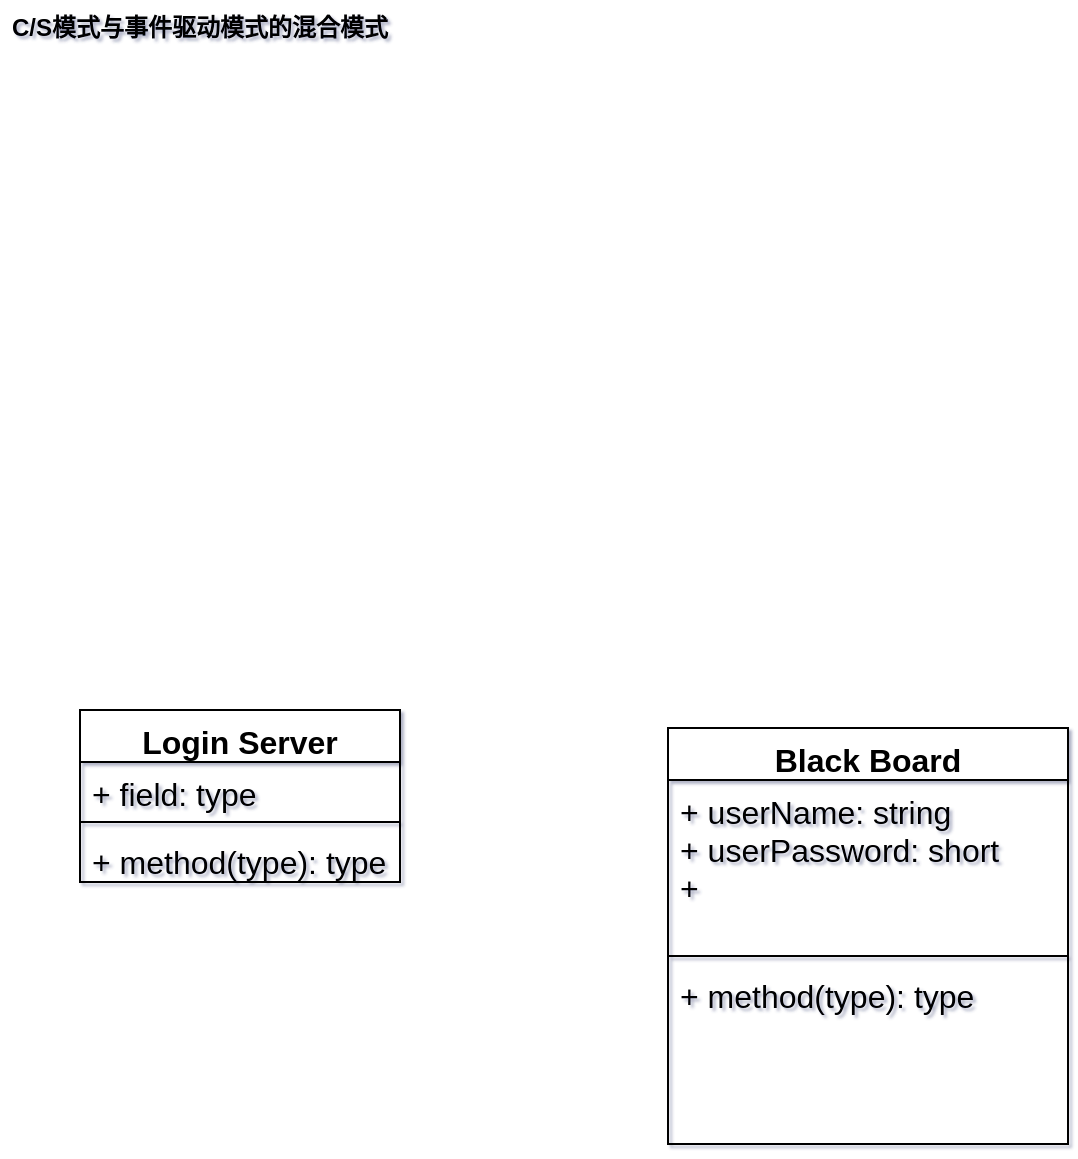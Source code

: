 <mxfile version="20.2.3" type="github">
  <diagram id="C5RBs43oDa-KdzZeNtuy" name="Page-1">
    <mxGraphModel dx="1420" dy="801" grid="1" gridSize="10" guides="1" tooltips="1" connect="1" arrows="1" fold="1" page="1" pageScale="1" pageWidth="827" pageHeight="1169" background="none" math="0" shadow="1">
      <root>
        <object label="" id="WIyWlLk6GJQsqaUBKTNV-0">
          <mxCell />
        </object>
        <mxCell id="WIyWlLk6GJQsqaUBKTNV-1" parent="WIyWlLk6GJQsqaUBKTNV-0" />
        <mxCell id="xjSaYxMaS2mXjtO1ptYd-2" value="C/S模式与事件驱动模式的混合模式" style="text;align=center;fontStyle=1;verticalAlign=middle;spacingLeft=3;spacingRight=3;strokeColor=none;rotatable=0;points=[[0,0.5],[1,0.5]];portConstraint=eastwest;fillColor=none;rounded=0;" vertex="1" parent="WIyWlLk6GJQsqaUBKTNV-1">
          <mxGeometry y="6" width="200" height="26" as="geometry" />
        </mxCell>
        <mxCell id="xjSaYxMaS2mXjtO1ptYd-7" value="Login Server" style="swimlane;fontStyle=1;align=center;verticalAlign=top;childLayout=stackLayout;horizontal=1;startSize=26;horizontalStack=0;resizeParent=1;resizeParentMax=0;resizeLast=0;collapsible=1;marginBottom=0;fontSize=16;" vertex="1" parent="WIyWlLk6GJQsqaUBKTNV-1">
          <mxGeometry x="40" y="361" width="160" height="86" as="geometry" />
        </mxCell>
        <mxCell id="xjSaYxMaS2mXjtO1ptYd-8" value="+ field: type" style="text;strokeColor=none;fillColor=none;align=left;verticalAlign=top;spacingLeft=4;spacingRight=4;overflow=hidden;rotatable=0;points=[[0,0.5],[1,0.5]];portConstraint=eastwest;fontSize=16;" vertex="1" parent="xjSaYxMaS2mXjtO1ptYd-7">
          <mxGeometry y="26" width="160" height="26" as="geometry" />
        </mxCell>
        <mxCell id="xjSaYxMaS2mXjtO1ptYd-9" value="" style="line;strokeWidth=1;fillColor=none;align=left;verticalAlign=middle;spacingTop=-1;spacingLeft=3;spacingRight=3;rotatable=0;labelPosition=right;points=[];portConstraint=eastwest;fontSize=16;" vertex="1" parent="xjSaYxMaS2mXjtO1ptYd-7">
          <mxGeometry y="52" width="160" height="8" as="geometry" />
        </mxCell>
        <mxCell id="xjSaYxMaS2mXjtO1ptYd-10" value="+ method(type): type" style="text;strokeColor=none;fillColor=none;align=left;verticalAlign=top;spacingLeft=4;spacingRight=4;overflow=hidden;rotatable=0;points=[[0,0.5],[1,0.5]];portConstraint=eastwest;fontSize=16;" vertex="1" parent="xjSaYxMaS2mXjtO1ptYd-7">
          <mxGeometry y="60" width="160" height="26" as="geometry" />
        </mxCell>
        <mxCell id="xjSaYxMaS2mXjtO1ptYd-11" value="Black Board" style="swimlane;fontStyle=1;align=center;verticalAlign=top;childLayout=stackLayout;horizontal=1;startSize=26;horizontalStack=0;resizeParent=1;resizeParentMax=0;resizeLast=0;collapsible=1;marginBottom=0;fontSize=16;fillColor=default;" vertex="1" parent="WIyWlLk6GJQsqaUBKTNV-1">
          <mxGeometry x="334" y="370" width="200" height="208" as="geometry" />
        </mxCell>
        <mxCell id="xjSaYxMaS2mXjtO1ptYd-12" value="+ userName: string&#xa;+ userPassword: short&#xa;+ " style="text;strokeColor=none;fillColor=none;align=left;verticalAlign=top;spacingLeft=4;spacingRight=4;overflow=hidden;rotatable=0;points=[[0,0.5],[1,0.5]];portConstraint=eastwest;fontSize=16;" vertex="1" parent="xjSaYxMaS2mXjtO1ptYd-11">
          <mxGeometry y="26" width="200" height="84" as="geometry" />
        </mxCell>
        <mxCell id="xjSaYxMaS2mXjtO1ptYd-13" value="" style="line;strokeWidth=1;fillColor=none;align=left;verticalAlign=middle;spacingTop=-1;spacingLeft=3;spacingRight=3;rotatable=0;labelPosition=right;points=[];portConstraint=eastwest;fontSize=16;" vertex="1" parent="xjSaYxMaS2mXjtO1ptYd-11">
          <mxGeometry y="110" width="200" height="8" as="geometry" />
        </mxCell>
        <mxCell id="xjSaYxMaS2mXjtO1ptYd-14" value="+ method(type): type" style="text;strokeColor=none;fillColor=none;align=left;verticalAlign=top;spacingLeft=4;spacingRight=4;overflow=hidden;rotatable=0;points=[[0,0.5],[1,0.5]];portConstraint=eastwest;fontSize=16;" vertex="1" parent="xjSaYxMaS2mXjtO1ptYd-11">
          <mxGeometry y="118" width="200" height="90" as="geometry" />
        </mxCell>
      </root>
    </mxGraphModel>
  </diagram>
</mxfile>
